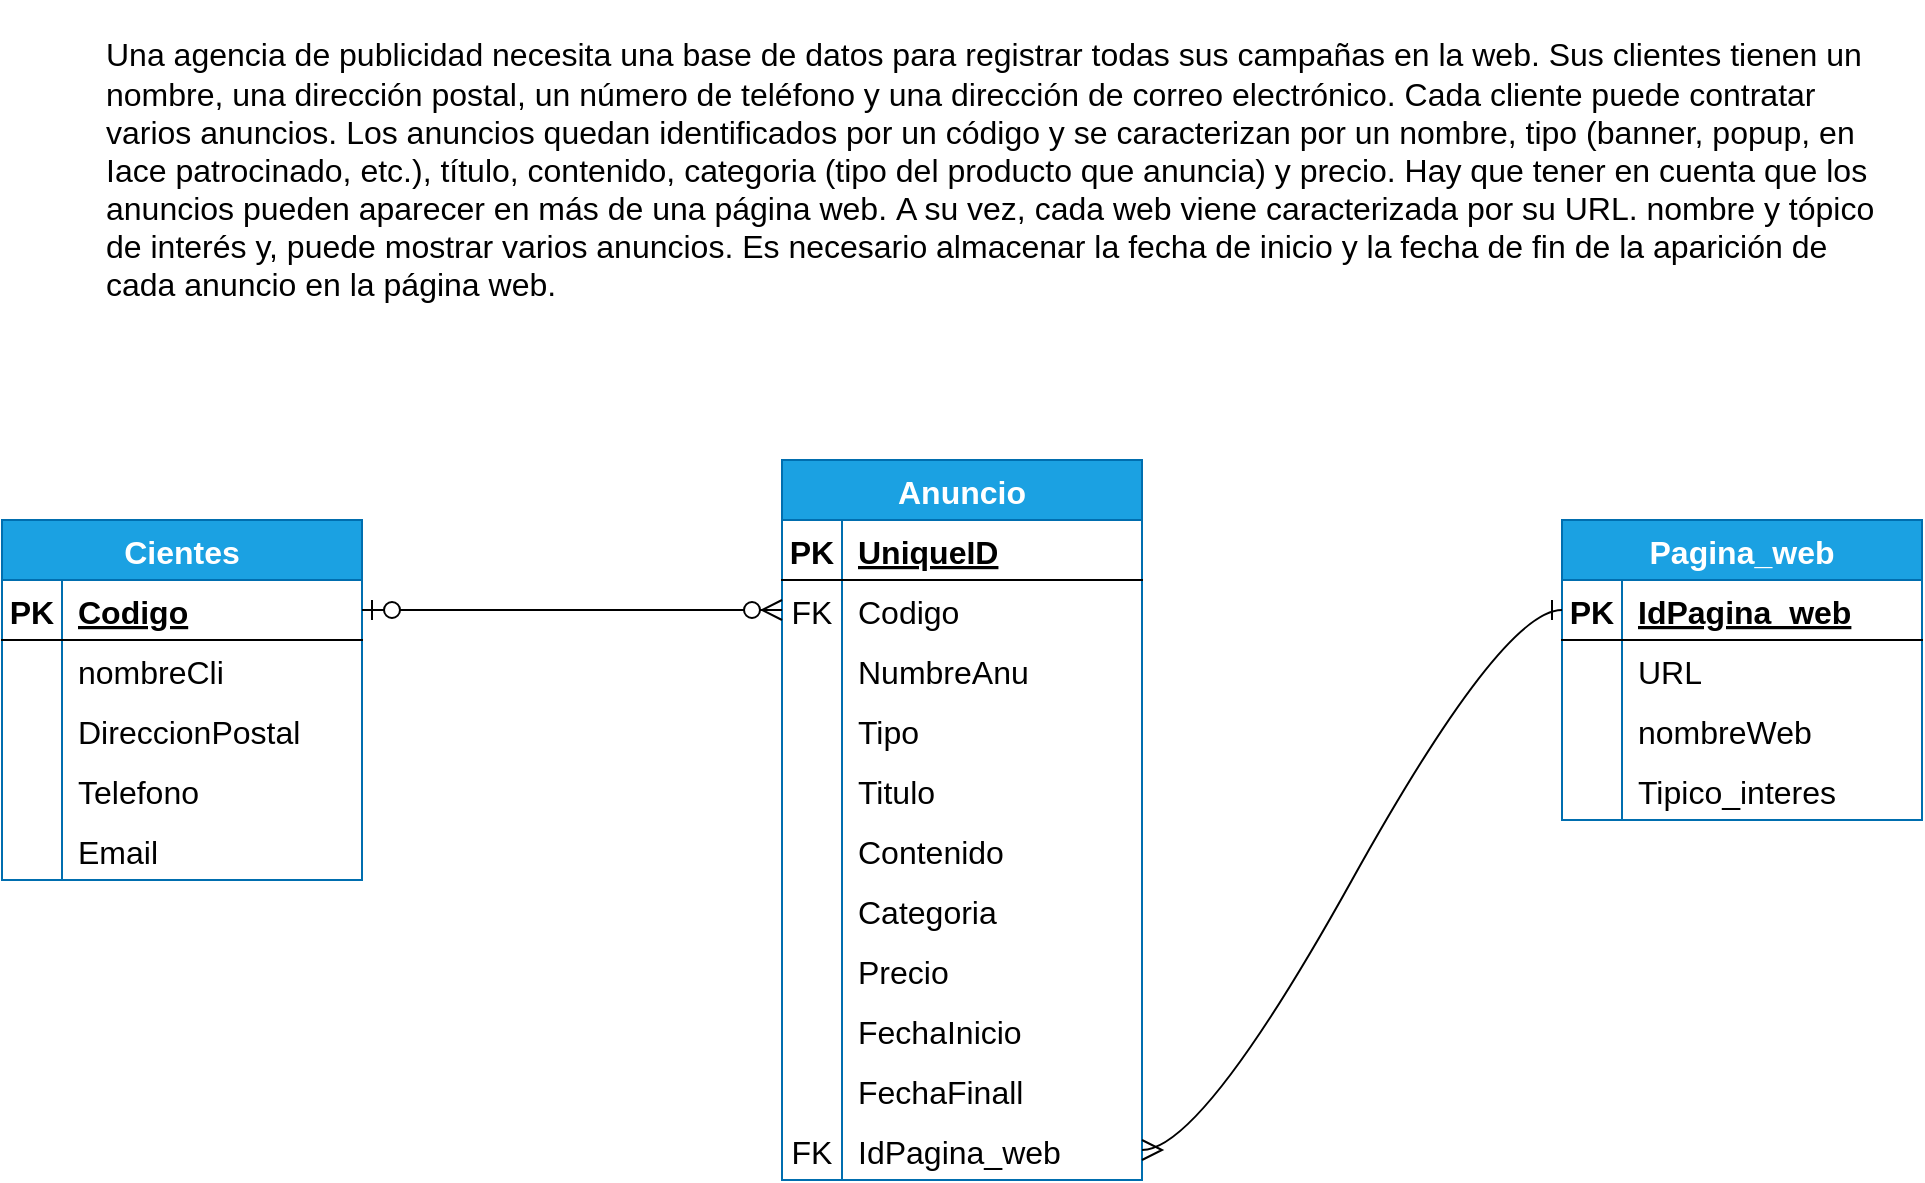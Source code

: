 <mxfile version="20.8.16" type="device"><diagram name="Página-1" id="9xPa-ZATo1Xds6ayKFNf"><mxGraphModel dx="4038" dy="2393" grid="1" gridSize="10" guides="1" tooltips="1" connect="1" arrows="1" fold="1" page="0" pageScale="1" pageWidth="1169" pageHeight="827" math="0" shadow="0"><root><mxCell id="0"/><mxCell id="1" parent="0"/><mxCell id="yRIKQM9Xu9EhKki-siK_-1" value="&lt;p style=&quot;margin: 0px;&quot;&gt;Una agencia de publicidad necesita una base de datos para registrar todas sus&amp;nbsp;&lt;span style=&quot;background-color: initial;&quot;&gt;campañas en la web. Sus clientes tienen un nombre, una dirección postal, un&amp;nbsp;&lt;/span&gt;&lt;span style=&quot;background-color: initial;&quot;&gt;número de teléfono y una dirección de correo electrónico. Cada cliente puede&amp;nbsp;&lt;/span&gt;&lt;span style=&quot;background-color: initial;&quot;&gt;contratar varios anuncios. Los anuncios quedan identificados por un código y&amp;nbsp;&lt;/span&gt;&lt;span style=&quot;background-color: initial;&quot;&gt;se caracterizan por un nombre, tipo (banner, popup, en Iace patrocinado, etc.),&amp;nbsp;&lt;/span&gt;&lt;span style=&quot;background-color: initial;&quot;&gt;título, contenido, categoria (tipo del producto que anuncia) y precio. Hay que&amp;nbsp;&lt;/span&gt;&lt;span style=&quot;background-color: initial;&quot;&gt;tener en cuenta que los anuncios pueden aparecer en más de una página web.&amp;nbsp;&lt;/span&gt;&lt;span style=&quot;background-color: initial;&quot;&gt;A su vez, cada web viene caracterizada por su URL. nombre y tópico de interés&amp;nbsp;&lt;/span&gt;&lt;span style=&quot;background-color: initial;&quot;&gt;y, puede mostrar varios anuncios. Es necesario almacenar la fecha de inicio y la&amp;nbsp;&lt;/span&gt;&lt;span style=&quot;background-color: initial;&quot;&gt;fecha de fin de la aparición de cada anuncio en la página web.&lt;/span&gt;&lt;/p&gt;" style="text;html=1;strokeColor=none;fillColor=none;align=left;verticalAlign=middle;whiteSpace=wrap;rounded=0;fontSize=16;" vertex="1" parent="1"><mxGeometry x="-2560" y="-1350" width="890" height="170" as="geometry"/></mxCell><mxCell id="yRIKQM9Xu9EhKki-siK_-2" value="Cientes" style="shape=table;startSize=30;container=1;collapsible=1;childLayout=tableLayout;fixedRows=1;rowLines=0;fontStyle=1;align=center;resizeLast=1;fontSize=16;fillColor=#1ba1e2;fontColor=#ffffff;strokeColor=#006EAF;" vertex="1" parent="1"><mxGeometry x="-2610" y="-1090" width="180" height="180" as="geometry"/></mxCell><mxCell id="yRIKQM9Xu9EhKki-siK_-3" value="" style="shape=tableRow;horizontal=0;startSize=0;swimlaneHead=0;swimlaneBody=0;fillColor=none;collapsible=0;dropTarget=0;points=[[0,0.5],[1,0.5]];portConstraint=eastwest;top=0;left=0;right=0;bottom=1;fontSize=16;" vertex="1" parent="yRIKQM9Xu9EhKki-siK_-2"><mxGeometry y="30" width="180" height="30" as="geometry"/></mxCell><mxCell id="yRIKQM9Xu9EhKki-siK_-4" value="PK" style="shape=partialRectangle;connectable=0;fillColor=none;top=0;left=0;bottom=0;right=0;fontStyle=1;overflow=hidden;fontSize=16;" vertex="1" parent="yRIKQM9Xu9EhKki-siK_-3"><mxGeometry width="30" height="30" as="geometry"><mxRectangle width="30" height="30" as="alternateBounds"/></mxGeometry></mxCell><mxCell id="yRIKQM9Xu9EhKki-siK_-5" value="Codigo" style="shape=partialRectangle;connectable=0;fillColor=none;top=0;left=0;bottom=0;right=0;align=left;spacingLeft=6;fontStyle=5;overflow=hidden;fontSize=16;" vertex="1" parent="yRIKQM9Xu9EhKki-siK_-3"><mxGeometry x="30" width="150" height="30" as="geometry"><mxRectangle width="150" height="30" as="alternateBounds"/></mxGeometry></mxCell><mxCell id="yRIKQM9Xu9EhKki-siK_-6" value="" style="shape=tableRow;horizontal=0;startSize=0;swimlaneHead=0;swimlaneBody=0;fillColor=none;collapsible=0;dropTarget=0;points=[[0,0.5],[1,0.5]];portConstraint=eastwest;top=0;left=0;right=0;bottom=0;fontSize=16;" vertex="1" parent="yRIKQM9Xu9EhKki-siK_-2"><mxGeometry y="60" width="180" height="30" as="geometry"/></mxCell><mxCell id="yRIKQM9Xu9EhKki-siK_-7" value="" style="shape=partialRectangle;connectable=0;fillColor=none;top=0;left=0;bottom=0;right=0;editable=1;overflow=hidden;fontSize=16;" vertex="1" parent="yRIKQM9Xu9EhKki-siK_-6"><mxGeometry width="30" height="30" as="geometry"><mxRectangle width="30" height="30" as="alternateBounds"/></mxGeometry></mxCell><mxCell id="yRIKQM9Xu9EhKki-siK_-8" value="nombreCli" style="shape=partialRectangle;connectable=0;fillColor=none;top=0;left=0;bottom=0;right=0;align=left;spacingLeft=6;overflow=hidden;fontSize=16;" vertex="1" parent="yRIKQM9Xu9EhKki-siK_-6"><mxGeometry x="30" width="150" height="30" as="geometry"><mxRectangle width="150" height="30" as="alternateBounds"/></mxGeometry></mxCell><mxCell id="yRIKQM9Xu9EhKki-siK_-9" value="" style="shape=tableRow;horizontal=0;startSize=0;swimlaneHead=0;swimlaneBody=0;fillColor=none;collapsible=0;dropTarget=0;points=[[0,0.5],[1,0.5]];portConstraint=eastwest;top=0;left=0;right=0;bottom=0;fontSize=16;" vertex="1" parent="yRIKQM9Xu9EhKki-siK_-2"><mxGeometry y="90" width="180" height="30" as="geometry"/></mxCell><mxCell id="yRIKQM9Xu9EhKki-siK_-10" value="" style="shape=partialRectangle;connectable=0;fillColor=none;top=0;left=0;bottom=0;right=0;editable=1;overflow=hidden;fontSize=16;" vertex="1" parent="yRIKQM9Xu9EhKki-siK_-9"><mxGeometry width="30" height="30" as="geometry"><mxRectangle width="30" height="30" as="alternateBounds"/></mxGeometry></mxCell><mxCell id="yRIKQM9Xu9EhKki-siK_-11" value="DireccionPostal" style="shape=partialRectangle;connectable=0;fillColor=none;top=0;left=0;bottom=0;right=0;align=left;spacingLeft=6;overflow=hidden;fontSize=16;" vertex="1" parent="yRIKQM9Xu9EhKki-siK_-9"><mxGeometry x="30" width="150" height="30" as="geometry"><mxRectangle width="150" height="30" as="alternateBounds"/></mxGeometry></mxCell><mxCell id="yRIKQM9Xu9EhKki-siK_-12" value="" style="shape=tableRow;horizontal=0;startSize=0;swimlaneHead=0;swimlaneBody=0;fillColor=none;collapsible=0;dropTarget=0;points=[[0,0.5],[1,0.5]];portConstraint=eastwest;top=0;left=0;right=0;bottom=0;fontSize=16;" vertex="1" parent="yRIKQM9Xu9EhKki-siK_-2"><mxGeometry y="120" width="180" height="30" as="geometry"/></mxCell><mxCell id="yRIKQM9Xu9EhKki-siK_-13" value="" style="shape=partialRectangle;connectable=0;fillColor=none;top=0;left=0;bottom=0;right=0;editable=1;overflow=hidden;fontSize=16;" vertex="1" parent="yRIKQM9Xu9EhKki-siK_-12"><mxGeometry width="30" height="30" as="geometry"><mxRectangle width="30" height="30" as="alternateBounds"/></mxGeometry></mxCell><mxCell id="yRIKQM9Xu9EhKki-siK_-14" value="Telefono" style="shape=partialRectangle;connectable=0;fillColor=none;top=0;left=0;bottom=0;right=0;align=left;spacingLeft=6;overflow=hidden;fontSize=16;" vertex="1" parent="yRIKQM9Xu9EhKki-siK_-12"><mxGeometry x="30" width="150" height="30" as="geometry"><mxRectangle width="150" height="30" as="alternateBounds"/></mxGeometry></mxCell><mxCell id="yRIKQM9Xu9EhKki-siK_-16" value="" style="shape=tableRow;horizontal=0;startSize=0;swimlaneHead=0;swimlaneBody=0;fillColor=none;collapsible=0;dropTarget=0;points=[[0,0.5],[1,0.5]];portConstraint=eastwest;top=0;left=0;right=0;bottom=0;fontSize=16;" vertex="1" parent="yRIKQM9Xu9EhKki-siK_-2"><mxGeometry y="150" width="180" height="30" as="geometry"/></mxCell><mxCell id="yRIKQM9Xu9EhKki-siK_-17" value="" style="shape=partialRectangle;connectable=0;fillColor=none;top=0;left=0;bottom=0;right=0;editable=1;overflow=hidden;fontSize=16;" vertex="1" parent="yRIKQM9Xu9EhKki-siK_-16"><mxGeometry width="30" height="30" as="geometry"><mxRectangle width="30" height="30" as="alternateBounds"/></mxGeometry></mxCell><mxCell id="yRIKQM9Xu9EhKki-siK_-18" value="Email" style="shape=partialRectangle;connectable=0;fillColor=none;top=0;left=0;bottom=0;right=0;align=left;spacingLeft=6;overflow=hidden;fontSize=16;" vertex="1" parent="yRIKQM9Xu9EhKki-siK_-16"><mxGeometry x="30" width="150" height="30" as="geometry"><mxRectangle width="150" height="30" as="alternateBounds"/></mxGeometry></mxCell><mxCell id="yRIKQM9Xu9EhKki-siK_-19" value="Anuncio" style="shape=table;startSize=30;container=1;collapsible=1;childLayout=tableLayout;fixedRows=1;rowLines=0;fontStyle=1;align=center;resizeLast=1;fontSize=16;fillColor=#1ba1e2;strokeColor=#006EAF;fontColor=#ffffff;" vertex="1" parent="1"><mxGeometry x="-2220" y="-1120" width="180" height="360" as="geometry"/></mxCell><mxCell id="yRIKQM9Xu9EhKki-siK_-20" value="" style="shape=tableRow;horizontal=0;startSize=0;swimlaneHead=0;swimlaneBody=0;fillColor=none;collapsible=0;dropTarget=0;points=[[0,0.5],[1,0.5]];portConstraint=eastwest;top=0;left=0;right=0;bottom=1;fontSize=16;" vertex="1" parent="yRIKQM9Xu9EhKki-siK_-19"><mxGeometry y="30" width="180" height="30" as="geometry"/></mxCell><mxCell id="yRIKQM9Xu9EhKki-siK_-21" value="PK" style="shape=partialRectangle;connectable=0;fillColor=none;top=0;left=0;bottom=0;right=0;fontStyle=1;overflow=hidden;fontSize=16;" vertex="1" parent="yRIKQM9Xu9EhKki-siK_-20"><mxGeometry width="30" height="30" as="geometry"><mxRectangle width="30" height="30" as="alternateBounds"/></mxGeometry></mxCell><mxCell id="yRIKQM9Xu9EhKki-siK_-22" value="UniqueID" style="shape=partialRectangle;connectable=0;fillColor=none;top=0;left=0;bottom=0;right=0;align=left;spacingLeft=6;fontStyle=5;overflow=hidden;fontSize=16;" vertex="1" parent="yRIKQM9Xu9EhKki-siK_-20"><mxGeometry x="30" width="150" height="30" as="geometry"><mxRectangle width="150" height="30" as="alternateBounds"/></mxGeometry></mxCell><mxCell id="yRIKQM9Xu9EhKki-siK_-23" value="" style="shape=tableRow;horizontal=0;startSize=0;swimlaneHead=0;swimlaneBody=0;fillColor=none;collapsible=0;dropTarget=0;points=[[0,0.5],[1,0.5]];portConstraint=eastwest;top=0;left=0;right=0;bottom=0;fontSize=16;" vertex="1" parent="yRIKQM9Xu9EhKki-siK_-19"><mxGeometry y="60" width="180" height="30" as="geometry"/></mxCell><mxCell id="yRIKQM9Xu9EhKki-siK_-24" value="FK" style="shape=partialRectangle;connectable=0;fillColor=none;top=0;left=0;bottom=0;right=0;editable=1;overflow=hidden;fontSize=16;" vertex="1" parent="yRIKQM9Xu9EhKki-siK_-23"><mxGeometry width="30" height="30" as="geometry"><mxRectangle width="30" height="30" as="alternateBounds"/></mxGeometry></mxCell><mxCell id="yRIKQM9Xu9EhKki-siK_-25" value="Codigo" style="shape=partialRectangle;connectable=0;fillColor=none;top=0;left=0;bottom=0;right=0;align=left;spacingLeft=6;overflow=hidden;fontSize=16;" vertex="1" parent="yRIKQM9Xu9EhKki-siK_-23"><mxGeometry x="30" width="150" height="30" as="geometry"><mxRectangle width="150" height="30" as="alternateBounds"/></mxGeometry></mxCell><mxCell id="yRIKQM9Xu9EhKki-siK_-26" value="" style="shape=tableRow;horizontal=0;startSize=0;swimlaneHead=0;swimlaneBody=0;fillColor=none;collapsible=0;dropTarget=0;points=[[0,0.5],[1,0.5]];portConstraint=eastwest;top=0;left=0;right=0;bottom=0;fontSize=16;" vertex="1" parent="yRIKQM9Xu9EhKki-siK_-19"><mxGeometry y="90" width="180" height="30" as="geometry"/></mxCell><mxCell id="yRIKQM9Xu9EhKki-siK_-27" value="" style="shape=partialRectangle;connectable=0;fillColor=none;top=0;left=0;bottom=0;right=0;editable=1;overflow=hidden;fontSize=16;" vertex="1" parent="yRIKQM9Xu9EhKki-siK_-26"><mxGeometry width="30" height="30" as="geometry"><mxRectangle width="30" height="30" as="alternateBounds"/></mxGeometry></mxCell><mxCell id="yRIKQM9Xu9EhKki-siK_-28" value="NumbreAnu" style="shape=partialRectangle;connectable=0;fillColor=none;top=0;left=0;bottom=0;right=0;align=left;spacingLeft=6;overflow=hidden;fontSize=16;" vertex="1" parent="yRIKQM9Xu9EhKki-siK_-26"><mxGeometry x="30" width="150" height="30" as="geometry"><mxRectangle width="150" height="30" as="alternateBounds"/></mxGeometry></mxCell><mxCell id="yRIKQM9Xu9EhKki-siK_-29" value="" style="shape=tableRow;horizontal=0;startSize=0;swimlaneHead=0;swimlaneBody=0;fillColor=none;collapsible=0;dropTarget=0;points=[[0,0.5],[1,0.5]];portConstraint=eastwest;top=0;left=0;right=0;bottom=0;fontSize=16;" vertex="1" parent="yRIKQM9Xu9EhKki-siK_-19"><mxGeometry y="120" width="180" height="30" as="geometry"/></mxCell><mxCell id="yRIKQM9Xu9EhKki-siK_-30" value="" style="shape=partialRectangle;connectable=0;fillColor=none;top=0;left=0;bottom=0;right=0;editable=1;overflow=hidden;fontSize=16;" vertex="1" parent="yRIKQM9Xu9EhKki-siK_-29"><mxGeometry width="30" height="30" as="geometry"><mxRectangle width="30" height="30" as="alternateBounds"/></mxGeometry></mxCell><mxCell id="yRIKQM9Xu9EhKki-siK_-31" value="Tipo" style="shape=partialRectangle;connectable=0;fillColor=none;top=0;left=0;bottom=0;right=0;align=left;spacingLeft=6;overflow=hidden;fontSize=16;" vertex="1" parent="yRIKQM9Xu9EhKki-siK_-29"><mxGeometry x="30" width="150" height="30" as="geometry"><mxRectangle width="150" height="30" as="alternateBounds"/></mxGeometry></mxCell><mxCell id="yRIKQM9Xu9EhKki-siK_-32" value="" style="shape=tableRow;horizontal=0;startSize=0;swimlaneHead=0;swimlaneBody=0;fillColor=none;collapsible=0;dropTarget=0;points=[[0,0.5],[1,0.5]];portConstraint=eastwest;top=0;left=0;right=0;bottom=0;fontSize=16;" vertex="1" parent="yRIKQM9Xu9EhKki-siK_-19"><mxGeometry y="150" width="180" height="30" as="geometry"/></mxCell><mxCell id="yRIKQM9Xu9EhKki-siK_-33" value="" style="shape=partialRectangle;connectable=0;fillColor=none;top=0;left=0;bottom=0;right=0;editable=1;overflow=hidden;fontSize=16;" vertex="1" parent="yRIKQM9Xu9EhKki-siK_-32"><mxGeometry width="30" height="30" as="geometry"><mxRectangle width="30" height="30" as="alternateBounds"/></mxGeometry></mxCell><mxCell id="yRIKQM9Xu9EhKki-siK_-34" value="Titulo" style="shape=partialRectangle;connectable=0;fillColor=none;top=0;left=0;bottom=0;right=0;align=left;spacingLeft=6;overflow=hidden;fontSize=16;" vertex="1" parent="yRIKQM9Xu9EhKki-siK_-32"><mxGeometry x="30" width="150" height="30" as="geometry"><mxRectangle width="150" height="30" as="alternateBounds"/></mxGeometry></mxCell><mxCell id="yRIKQM9Xu9EhKki-siK_-35" value="" style="shape=tableRow;horizontal=0;startSize=0;swimlaneHead=0;swimlaneBody=0;fillColor=none;collapsible=0;dropTarget=0;points=[[0,0.5],[1,0.5]];portConstraint=eastwest;top=0;left=0;right=0;bottom=0;fontSize=16;" vertex="1" parent="yRIKQM9Xu9EhKki-siK_-19"><mxGeometry y="180" width="180" height="30" as="geometry"/></mxCell><mxCell id="yRIKQM9Xu9EhKki-siK_-36" value="" style="shape=partialRectangle;connectable=0;fillColor=none;top=0;left=0;bottom=0;right=0;editable=1;overflow=hidden;fontSize=16;" vertex="1" parent="yRIKQM9Xu9EhKki-siK_-35"><mxGeometry width="30" height="30" as="geometry"><mxRectangle width="30" height="30" as="alternateBounds"/></mxGeometry></mxCell><mxCell id="yRIKQM9Xu9EhKki-siK_-37" value="Contenido" style="shape=partialRectangle;connectable=0;fillColor=none;top=0;left=0;bottom=0;right=0;align=left;spacingLeft=6;overflow=hidden;fontSize=16;" vertex="1" parent="yRIKQM9Xu9EhKki-siK_-35"><mxGeometry x="30" width="150" height="30" as="geometry"><mxRectangle width="150" height="30" as="alternateBounds"/></mxGeometry></mxCell><mxCell id="yRIKQM9Xu9EhKki-siK_-38" value="" style="shape=tableRow;horizontal=0;startSize=0;swimlaneHead=0;swimlaneBody=0;fillColor=none;collapsible=0;dropTarget=0;points=[[0,0.5],[1,0.5]];portConstraint=eastwest;top=0;left=0;right=0;bottom=0;fontSize=16;" vertex="1" parent="yRIKQM9Xu9EhKki-siK_-19"><mxGeometry y="210" width="180" height="30" as="geometry"/></mxCell><mxCell id="yRIKQM9Xu9EhKki-siK_-39" value="" style="shape=partialRectangle;connectable=0;fillColor=none;top=0;left=0;bottom=0;right=0;editable=1;overflow=hidden;fontSize=16;" vertex="1" parent="yRIKQM9Xu9EhKki-siK_-38"><mxGeometry width="30" height="30" as="geometry"><mxRectangle width="30" height="30" as="alternateBounds"/></mxGeometry></mxCell><mxCell id="yRIKQM9Xu9EhKki-siK_-40" value="Categoria" style="shape=partialRectangle;connectable=0;fillColor=none;top=0;left=0;bottom=0;right=0;align=left;spacingLeft=6;overflow=hidden;fontSize=16;" vertex="1" parent="yRIKQM9Xu9EhKki-siK_-38"><mxGeometry x="30" width="150" height="30" as="geometry"><mxRectangle width="150" height="30" as="alternateBounds"/></mxGeometry></mxCell><mxCell id="yRIKQM9Xu9EhKki-siK_-41" value="" style="shape=tableRow;horizontal=0;startSize=0;swimlaneHead=0;swimlaneBody=0;fillColor=none;collapsible=0;dropTarget=0;points=[[0,0.5],[1,0.5]];portConstraint=eastwest;top=0;left=0;right=0;bottom=0;fontSize=16;" vertex="1" parent="yRIKQM9Xu9EhKki-siK_-19"><mxGeometry y="240" width="180" height="30" as="geometry"/></mxCell><mxCell id="yRIKQM9Xu9EhKki-siK_-42" value="" style="shape=partialRectangle;connectable=0;fillColor=none;top=0;left=0;bottom=0;right=0;editable=1;overflow=hidden;fontSize=16;" vertex="1" parent="yRIKQM9Xu9EhKki-siK_-41"><mxGeometry width="30" height="30" as="geometry"><mxRectangle width="30" height="30" as="alternateBounds"/></mxGeometry></mxCell><mxCell id="yRIKQM9Xu9EhKki-siK_-43" value="Precio" style="shape=partialRectangle;connectable=0;fillColor=none;top=0;left=0;bottom=0;right=0;align=left;spacingLeft=6;overflow=hidden;fontSize=16;" vertex="1" parent="yRIKQM9Xu9EhKki-siK_-41"><mxGeometry x="30" width="150" height="30" as="geometry"><mxRectangle width="150" height="30" as="alternateBounds"/></mxGeometry></mxCell><mxCell id="yRIKQM9Xu9EhKki-siK_-66" value="" style="shape=tableRow;horizontal=0;startSize=0;swimlaneHead=0;swimlaneBody=0;fillColor=none;collapsible=0;dropTarget=0;points=[[0,0.5],[1,0.5]];portConstraint=eastwest;top=0;left=0;right=0;bottom=0;fontSize=16;" vertex="1" parent="yRIKQM9Xu9EhKki-siK_-19"><mxGeometry y="270" width="180" height="30" as="geometry"/></mxCell><mxCell id="yRIKQM9Xu9EhKki-siK_-67" value="" style="shape=partialRectangle;connectable=0;fillColor=none;top=0;left=0;bottom=0;right=0;editable=1;overflow=hidden;fontSize=16;" vertex="1" parent="yRIKQM9Xu9EhKki-siK_-66"><mxGeometry width="30" height="30" as="geometry"><mxRectangle width="30" height="30" as="alternateBounds"/></mxGeometry></mxCell><mxCell id="yRIKQM9Xu9EhKki-siK_-68" value="FechaInicio" style="shape=partialRectangle;connectable=0;fillColor=none;top=0;left=0;bottom=0;right=0;align=left;spacingLeft=6;overflow=hidden;fontSize=16;" vertex="1" parent="yRIKQM9Xu9EhKki-siK_-66"><mxGeometry x="30" width="150" height="30" as="geometry"><mxRectangle width="150" height="30" as="alternateBounds"/></mxGeometry></mxCell><mxCell id="yRIKQM9Xu9EhKki-siK_-69" value="" style="shape=tableRow;horizontal=0;startSize=0;swimlaneHead=0;swimlaneBody=0;fillColor=none;collapsible=0;dropTarget=0;points=[[0,0.5],[1,0.5]];portConstraint=eastwest;top=0;left=0;right=0;bottom=0;fontSize=16;" vertex="1" parent="yRIKQM9Xu9EhKki-siK_-19"><mxGeometry y="300" width="180" height="30" as="geometry"/></mxCell><mxCell id="yRIKQM9Xu9EhKki-siK_-70" value="" style="shape=partialRectangle;connectable=0;fillColor=none;top=0;left=0;bottom=0;right=0;editable=1;overflow=hidden;fontSize=16;" vertex="1" parent="yRIKQM9Xu9EhKki-siK_-69"><mxGeometry width="30" height="30" as="geometry"><mxRectangle width="30" height="30" as="alternateBounds"/></mxGeometry></mxCell><mxCell id="yRIKQM9Xu9EhKki-siK_-71" value="FechaFinall" style="shape=partialRectangle;connectable=0;fillColor=none;top=0;left=0;bottom=0;right=0;align=left;spacingLeft=6;overflow=hidden;fontSize=16;" vertex="1" parent="yRIKQM9Xu9EhKki-siK_-69"><mxGeometry x="30" width="150" height="30" as="geometry"><mxRectangle width="150" height="30" as="alternateBounds"/></mxGeometry></mxCell><mxCell id="yRIKQM9Xu9EhKki-siK_-72" value="" style="shape=tableRow;horizontal=0;startSize=0;swimlaneHead=0;swimlaneBody=0;fillColor=none;collapsible=0;dropTarget=0;points=[[0,0.5],[1,0.5]];portConstraint=eastwest;top=0;left=0;right=0;bottom=0;fontSize=16;" vertex="1" parent="yRIKQM9Xu9EhKki-siK_-19"><mxGeometry y="330" width="180" height="30" as="geometry"/></mxCell><mxCell id="yRIKQM9Xu9EhKki-siK_-73" value="FK" style="shape=partialRectangle;connectable=0;fillColor=none;top=0;left=0;bottom=0;right=0;editable=1;overflow=hidden;fontSize=16;" vertex="1" parent="yRIKQM9Xu9EhKki-siK_-72"><mxGeometry width="30" height="30" as="geometry"><mxRectangle width="30" height="30" as="alternateBounds"/></mxGeometry></mxCell><mxCell id="yRIKQM9Xu9EhKki-siK_-74" value="IdPagina_web" style="shape=partialRectangle;connectable=0;fillColor=none;top=0;left=0;bottom=0;right=0;align=left;spacingLeft=6;overflow=hidden;fontSize=16;" vertex="1" parent="yRIKQM9Xu9EhKki-siK_-72"><mxGeometry x="30" width="150" height="30" as="geometry"><mxRectangle width="150" height="30" as="alternateBounds"/></mxGeometry></mxCell><mxCell id="yRIKQM9Xu9EhKki-siK_-44" value="Pagina_web" style="shape=table;startSize=30;container=1;collapsible=1;childLayout=tableLayout;fixedRows=1;rowLines=0;fontStyle=1;align=center;resizeLast=1;fontSize=16;fillColor=#1ba1e2;fontColor=#ffffff;strokeColor=#006EAF;" vertex="1" parent="1"><mxGeometry x="-1830" y="-1090" width="180" height="150" as="geometry"/></mxCell><mxCell id="yRIKQM9Xu9EhKki-siK_-45" value="" style="shape=tableRow;horizontal=0;startSize=0;swimlaneHead=0;swimlaneBody=0;fillColor=none;collapsible=0;dropTarget=0;points=[[0,0.5],[1,0.5]];portConstraint=eastwest;top=0;left=0;right=0;bottom=1;fontSize=16;" vertex="1" parent="yRIKQM9Xu9EhKki-siK_-44"><mxGeometry y="30" width="180" height="30" as="geometry"/></mxCell><mxCell id="yRIKQM9Xu9EhKki-siK_-46" value="PK" style="shape=partialRectangle;connectable=0;fillColor=none;top=0;left=0;bottom=0;right=0;fontStyle=1;overflow=hidden;fontSize=16;" vertex="1" parent="yRIKQM9Xu9EhKki-siK_-45"><mxGeometry width="30" height="30" as="geometry"><mxRectangle width="30" height="30" as="alternateBounds"/></mxGeometry></mxCell><mxCell id="yRIKQM9Xu9EhKki-siK_-47" value="IdPagina_web" style="shape=partialRectangle;connectable=0;fillColor=none;top=0;left=0;bottom=0;right=0;align=left;spacingLeft=6;fontStyle=5;overflow=hidden;fontSize=16;" vertex="1" parent="yRIKQM9Xu9EhKki-siK_-45"><mxGeometry x="30" width="150" height="30" as="geometry"><mxRectangle width="150" height="30" as="alternateBounds"/></mxGeometry></mxCell><mxCell id="yRIKQM9Xu9EhKki-siK_-51" value="" style="shape=tableRow;horizontal=0;startSize=0;swimlaneHead=0;swimlaneBody=0;fillColor=none;collapsible=0;dropTarget=0;points=[[0,0.5],[1,0.5]];portConstraint=eastwest;top=0;left=0;right=0;bottom=0;fontSize=16;" vertex="1" parent="yRIKQM9Xu9EhKki-siK_-44"><mxGeometry y="60" width="180" height="30" as="geometry"/></mxCell><mxCell id="yRIKQM9Xu9EhKki-siK_-52" value="" style="shape=partialRectangle;connectable=0;fillColor=none;top=0;left=0;bottom=0;right=0;editable=1;overflow=hidden;fontSize=16;" vertex="1" parent="yRIKQM9Xu9EhKki-siK_-51"><mxGeometry width="30" height="30" as="geometry"><mxRectangle width="30" height="30" as="alternateBounds"/></mxGeometry></mxCell><mxCell id="yRIKQM9Xu9EhKki-siK_-53" value="URL" style="shape=partialRectangle;connectable=0;fillColor=none;top=0;left=0;bottom=0;right=0;align=left;spacingLeft=6;overflow=hidden;fontSize=16;" vertex="1" parent="yRIKQM9Xu9EhKki-siK_-51"><mxGeometry x="30" width="150" height="30" as="geometry"><mxRectangle width="150" height="30" as="alternateBounds"/></mxGeometry></mxCell><mxCell id="yRIKQM9Xu9EhKki-siK_-54" value="" style="shape=tableRow;horizontal=0;startSize=0;swimlaneHead=0;swimlaneBody=0;fillColor=none;collapsible=0;dropTarget=0;points=[[0,0.5],[1,0.5]];portConstraint=eastwest;top=0;left=0;right=0;bottom=0;fontSize=16;" vertex="1" parent="yRIKQM9Xu9EhKki-siK_-44"><mxGeometry y="90" width="180" height="30" as="geometry"/></mxCell><mxCell id="yRIKQM9Xu9EhKki-siK_-55" value="" style="shape=partialRectangle;connectable=0;fillColor=none;top=0;left=0;bottom=0;right=0;editable=1;overflow=hidden;fontSize=16;" vertex="1" parent="yRIKQM9Xu9EhKki-siK_-54"><mxGeometry width="30" height="30" as="geometry"><mxRectangle width="30" height="30" as="alternateBounds"/></mxGeometry></mxCell><mxCell id="yRIKQM9Xu9EhKki-siK_-56" value="nombreWeb" style="shape=partialRectangle;connectable=0;fillColor=none;top=0;left=0;bottom=0;right=0;align=left;spacingLeft=6;overflow=hidden;fontSize=16;" vertex="1" parent="yRIKQM9Xu9EhKki-siK_-54"><mxGeometry x="30" width="150" height="30" as="geometry"><mxRectangle width="150" height="30" as="alternateBounds"/></mxGeometry></mxCell><mxCell id="yRIKQM9Xu9EhKki-siK_-57" value="" style="shape=tableRow;horizontal=0;startSize=0;swimlaneHead=0;swimlaneBody=0;fillColor=none;collapsible=0;dropTarget=0;points=[[0,0.5],[1,0.5]];portConstraint=eastwest;top=0;left=0;right=0;bottom=0;fontSize=16;" vertex="1" parent="yRIKQM9Xu9EhKki-siK_-44"><mxGeometry y="120" width="180" height="30" as="geometry"/></mxCell><mxCell id="yRIKQM9Xu9EhKki-siK_-58" value="" style="shape=partialRectangle;connectable=0;fillColor=none;top=0;left=0;bottom=0;right=0;editable=1;overflow=hidden;fontSize=16;" vertex="1" parent="yRIKQM9Xu9EhKki-siK_-57"><mxGeometry width="30" height="30" as="geometry"><mxRectangle width="30" height="30" as="alternateBounds"/></mxGeometry></mxCell><mxCell id="yRIKQM9Xu9EhKki-siK_-59" value="Tipico_interes" style="shape=partialRectangle;connectable=0;fillColor=none;top=0;left=0;bottom=0;right=0;align=left;spacingLeft=6;overflow=hidden;fontSize=16;" vertex="1" parent="yRIKQM9Xu9EhKki-siK_-57"><mxGeometry x="30" width="150" height="30" as="geometry"><mxRectangle width="150" height="30" as="alternateBounds"/></mxGeometry></mxCell><mxCell id="yRIKQM9Xu9EhKki-siK_-75" value="" style="edgeStyle=entityRelationEdgeStyle;fontSize=12;html=1;endArrow=ERzeroToMany;startArrow=ERzeroToOne;rounded=0;startSize=8;endSize=8;curved=1;exitX=1;exitY=0.5;exitDx=0;exitDy=0;entryX=0;entryY=0.5;entryDx=0;entryDy=0;" edge="1" parent="1" source="yRIKQM9Xu9EhKki-siK_-3" target="yRIKQM9Xu9EhKki-siK_-23"><mxGeometry width="100" height="100" relative="1" as="geometry"><mxPoint x="-2380" y="-965" as="sourcePoint"/><mxPoint x="-2280" y="-1065" as="targetPoint"/></mxGeometry></mxCell><mxCell id="yRIKQM9Xu9EhKki-siK_-77" value="" style="edgeStyle=entityRelationEdgeStyle;fontSize=12;html=1;endArrow=ERone;startArrow=ERmany;rounded=0;startSize=8;endSize=8;curved=1;entryX=0;entryY=0.5;entryDx=0;entryDy=0;exitX=1;exitY=0.5;exitDx=0;exitDy=0;startFill=0;endFill=0;" edge="1" parent="1" source="yRIKQM9Xu9EhKki-siK_-72" target="yRIKQM9Xu9EhKki-siK_-45"><mxGeometry width="100" height="100" relative="1" as="geometry"><mxPoint x="-1970" y="-950" as="sourcePoint"/><mxPoint x="-1870" y="-1050" as="targetPoint"/></mxGeometry></mxCell></root></mxGraphModel></diagram></mxfile>